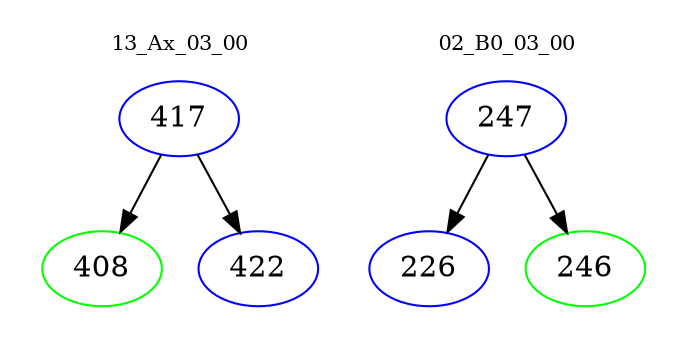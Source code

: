 digraph{
subgraph cluster_0 {
color = white
label = "13_Ax_03_00";
fontsize=10;
T0_417 [label="417", color="blue"]
T0_417 -> T0_408 [color="black"]
T0_408 [label="408", color="green"]
T0_417 -> T0_422 [color="black"]
T0_422 [label="422", color="blue"]
}
subgraph cluster_1 {
color = white
label = "02_B0_03_00";
fontsize=10;
T1_247 [label="247", color="blue"]
T1_247 -> T1_226 [color="black"]
T1_226 [label="226", color="blue"]
T1_247 -> T1_246 [color="black"]
T1_246 [label="246", color="green"]
}
}
